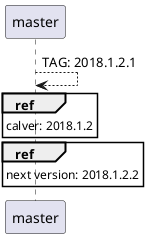 @startuml
title test_next_version_stable
skinparam ParticipantPadding 20
skinparam BoxPadding 10
participant master
@startuml
master --> master: TAG: 2018.1.2.1
ref over master: calver: 2018.1.2
ref over master: next version: 2018.1.2.2
@enduml